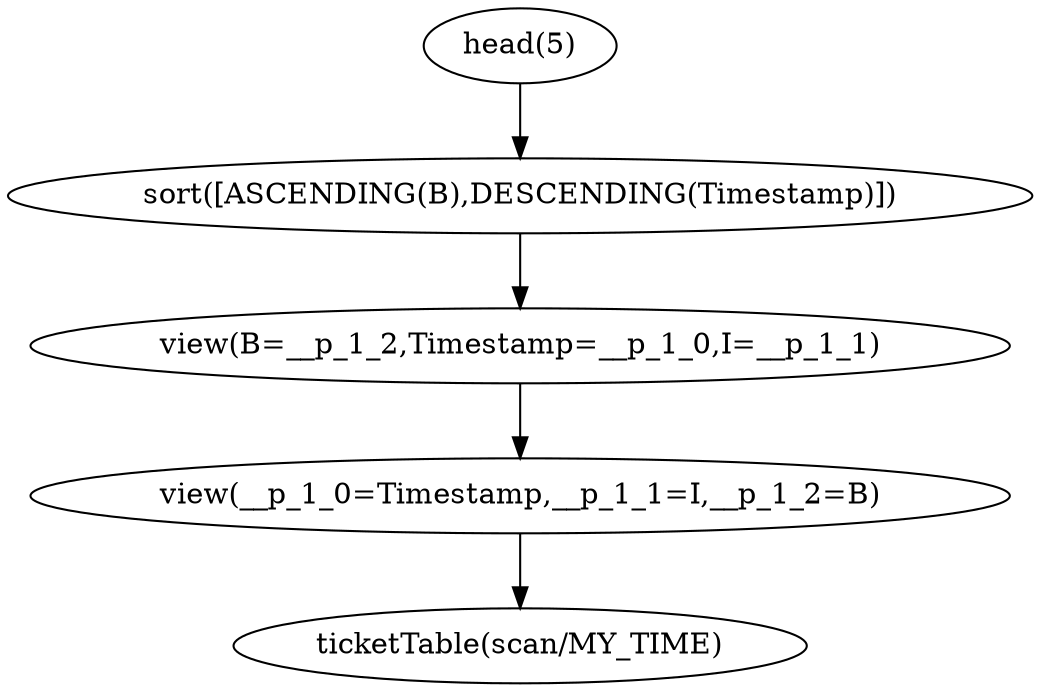 digraph {
"op_0" ["label"="ticketTable(scan/MY_TIME)"]
"op_1" ["label"="view(__p_1_0=Timestamp,__p_1_1=I,__p_1_2=B)"]
"op_2" ["label"="view(B=__p_1_2,Timestamp=__p_1_0,I=__p_1_1)"]
"op_3" ["label"="sort([ASCENDING(B),DESCENDING(Timestamp)])"]
"op_4" ["label"="head(5)"]
"op_1" -> "op_0"
"op_2" -> "op_1"
"op_3" -> "op_2"
"op_4" -> "op_3"
}